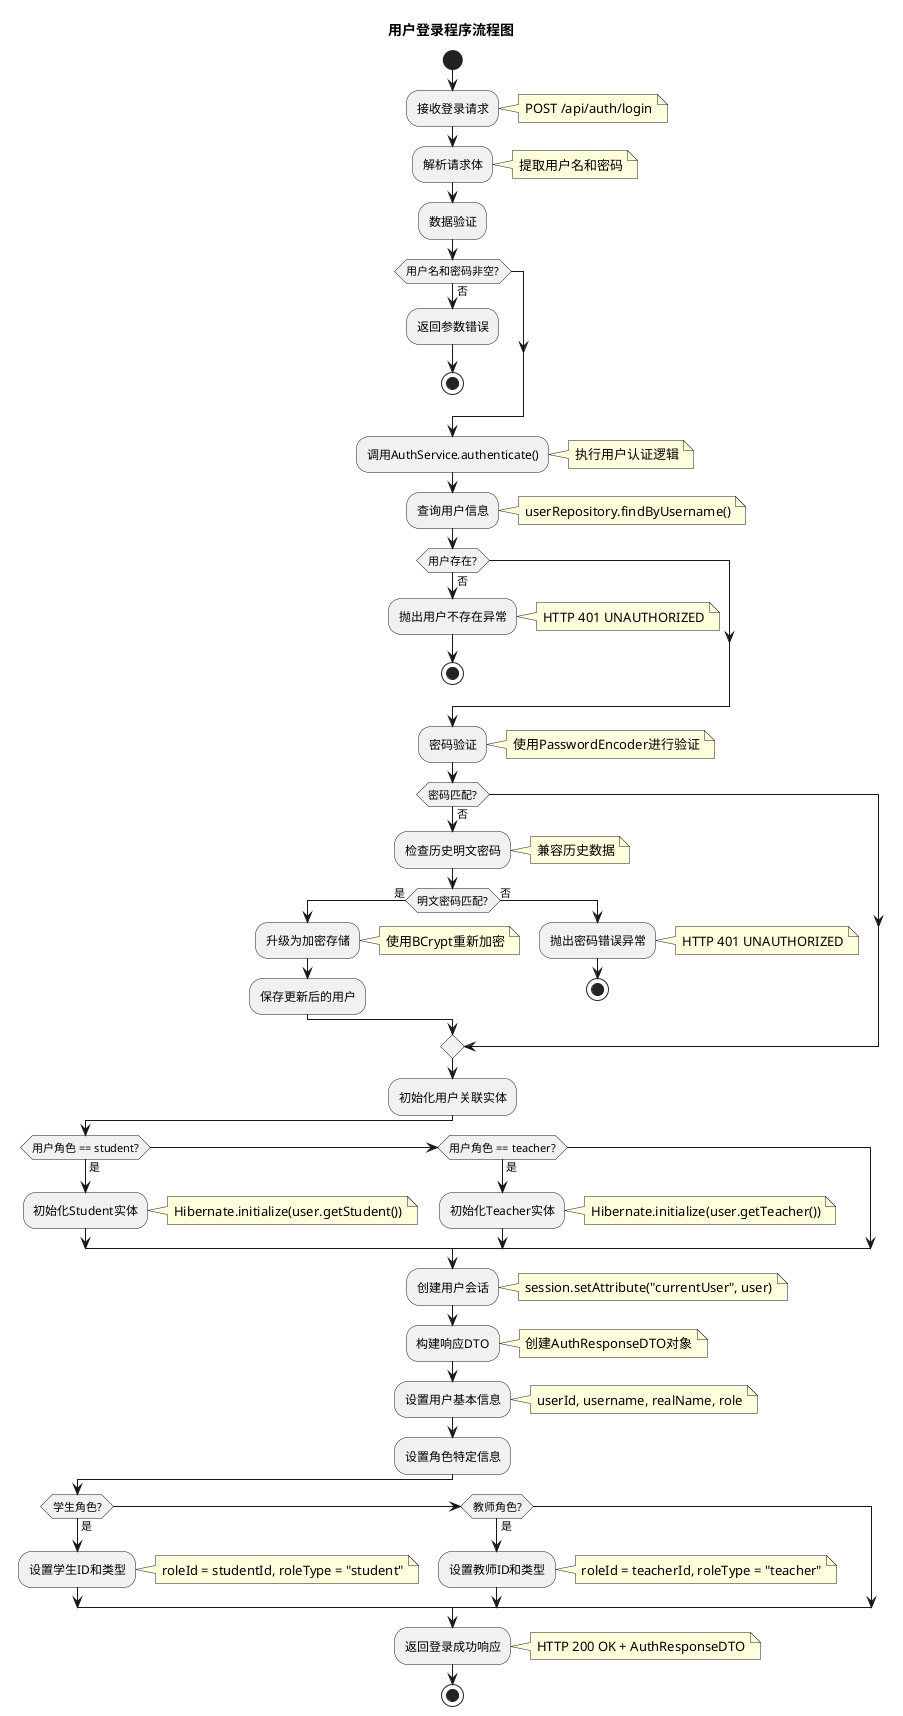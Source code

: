 @startuml 用户登录程序流程图
title 用户登录程序流程图

start

:接收登录请求;
note right: POST /api/auth/login

:解析请求体;
note right: 提取用户名和密码

:数据验证;
if (用户名和密码非空?) then (否)
    :返回参数错误;
    stop
endif

:调用AuthService.authenticate();
note right: 执行用户认证逻辑

:查询用户信息;
note right: userRepository.findByUsername()

if (用户存在?) then (否)
    :抛出用户不存在异常;
    note right: HTTP 401 UNAUTHORIZED
    stop
endif

:密码验证;
note right: 使用PasswordEncoder进行验证

if (密码匹配?) then (否)
    :检查历史明文密码;
    note right: 兼容历史数据
    
    if (明文密码匹配?) then (是)
        :升级为加密存储;
        note right: 使用BCrypt重新加密
        :保存更新后的用户;
    else (否)
        :抛出密码错误异常;
        note right: HTTP 401 UNAUTHORIZED
        stop
    endif
endif

:初始化用户关联实体;
if (用户角色 == student?) then (是)
    :初始化Student实体;
    note right: Hibernate.initialize(user.getStudent())
elseif (用户角色 == teacher?) then (是)
    :初始化Teacher实体;
    note right: Hibernate.initialize(user.getTeacher())
endif

:创建用户会话;
note right: session.setAttribute("currentUser", user)

:构建响应DTO;
note right: 创建AuthResponseDTO对象

:设置用户基本信息;
note right: userId, username, realName, role

:设置角色特定信息;
if (学生角色?) then (是)
    :设置学生ID和类型;
    note right: roleId = studentId, roleType = "student"
elseif (教师角色?) then (是)
    :设置教师ID和类型;
    note right: roleId = teacherId, roleType = "teacher"
endif

:返回登录成功响应;
note right: HTTP 200 OK + AuthResponseDTO

stop

@enduml 
